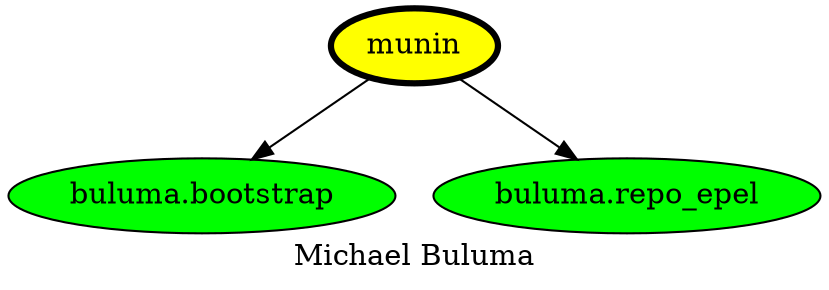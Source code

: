 digraph PhiloDilemma {
  label = "Michael Buluma" ;
  overlap=false
  {
    "munin" [fillcolor=yellow style=filled penwidth=3]
    "buluma.bootstrap" [fillcolor=green style=filled]
    "buluma.repo_epel" [fillcolor=green style=filled]
  }
  "munin" -> "buluma.bootstrap"
  "munin" -> "buluma.repo_epel"
}
